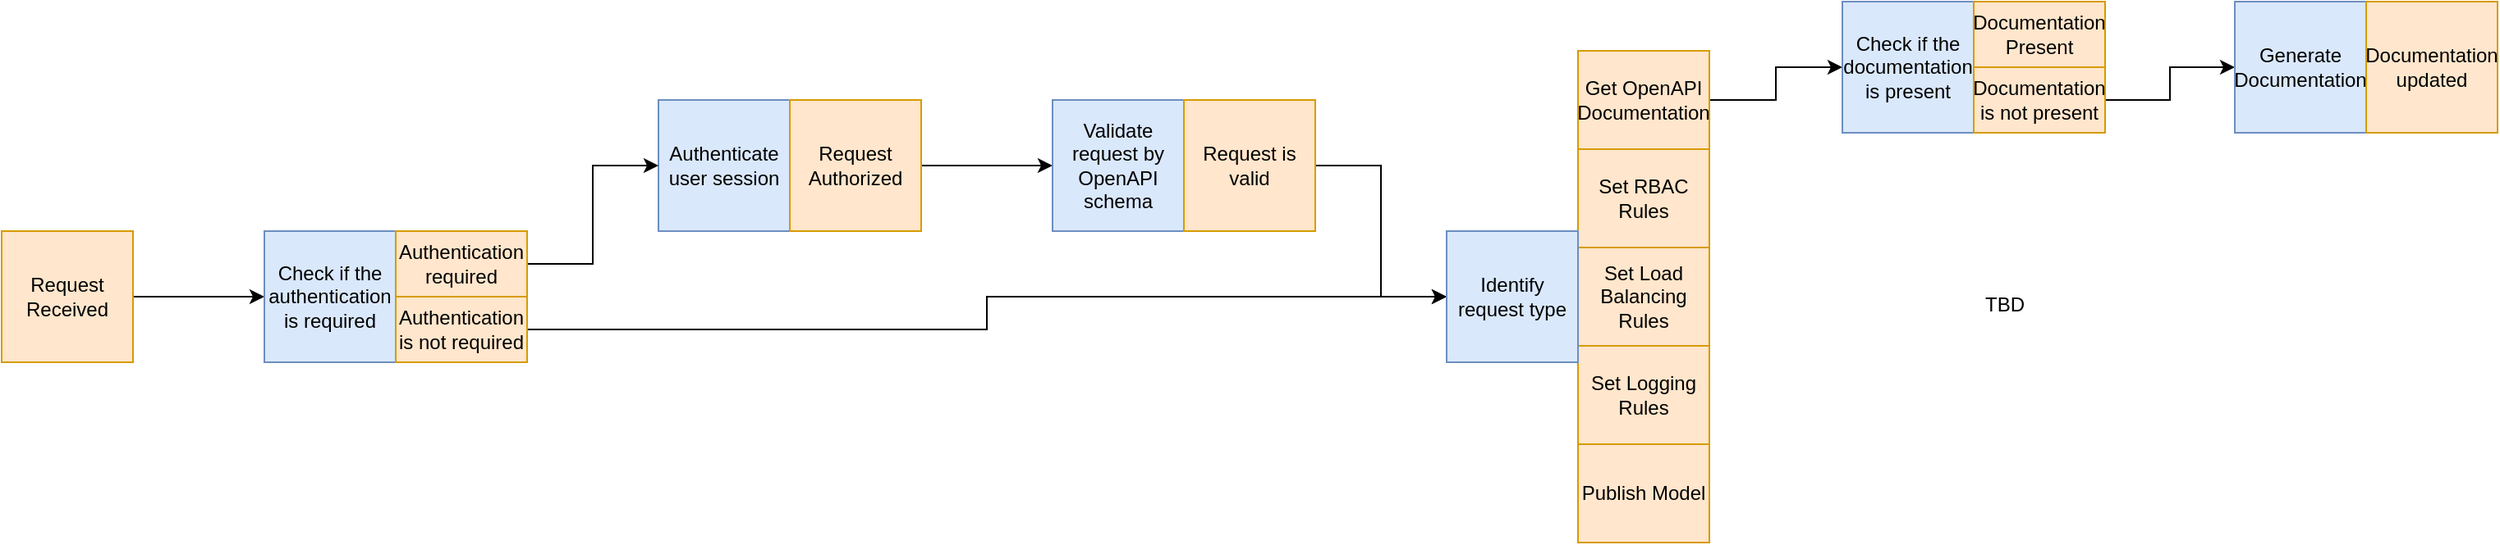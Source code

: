 <mxfile version="24.7.17">
  <diagram name="Страница — 1" id="s1KukHTFloUVwo6JeJkF">
    <mxGraphModel dx="1304" dy="709" grid="1" gridSize="10" guides="1" tooltips="1" connect="1" arrows="1" fold="1" page="1" pageScale="1" pageWidth="827" pageHeight="2000" math="0" shadow="0">
      <root>
        <mxCell id="0" />
        <mxCell id="1" parent="0" />
        <mxCell id="qRX5v0t8TsgXR0mgB-LM-10" style="edgeStyle=orthogonalEdgeStyle;rounded=0;orthogonalLoop=1;jettySize=auto;html=1;exitX=1;exitY=0.5;exitDx=0;exitDy=0;entryX=0;entryY=0.5;entryDx=0;entryDy=0;" edge="1" parent="1" source="qRX5v0t8TsgXR0mgB-LM-1" target="qRX5v0t8TsgXR0mgB-LM-8">
          <mxGeometry relative="1" as="geometry" />
        </mxCell>
        <mxCell id="qRX5v0t8TsgXR0mgB-LM-1" value="Request Received" style="rounded=0;whiteSpace=wrap;html=1;fillColor=#ffe6cc;strokeColor=#d79b00;" vertex="1" parent="1">
          <mxGeometry x="40" y="240" width="80" height="80" as="geometry" />
        </mxCell>
        <mxCell id="qRX5v0t8TsgXR0mgB-LM-2" value="Authenticate&lt;div&gt;user session&lt;/div&gt;" style="rounded=0;whiteSpace=wrap;html=1;fillColor=#dae8fc;strokeColor=#6c8ebf;" vertex="1" parent="1">
          <mxGeometry x="440" y="160" width="80" height="80" as="geometry" />
        </mxCell>
        <mxCell id="qRX5v0t8TsgXR0mgB-LM-7" style="edgeStyle=orthogonalEdgeStyle;rounded=0;orthogonalLoop=1;jettySize=auto;html=1;exitX=1;exitY=0.5;exitDx=0;exitDy=0;entryX=0;entryY=0.5;entryDx=0;entryDy=0;" edge="1" parent="1" source="qRX5v0t8TsgXR0mgB-LM-3" target="qRX5v0t8TsgXR0mgB-LM-4">
          <mxGeometry relative="1" as="geometry" />
        </mxCell>
        <mxCell id="qRX5v0t8TsgXR0mgB-LM-3" value="Request Authorized" style="rounded=0;whiteSpace=wrap;html=1;fillColor=#ffe6cc;strokeColor=#d79b00;" vertex="1" parent="1">
          <mxGeometry x="520" y="160" width="80" height="80" as="geometry" />
        </mxCell>
        <mxCell id="qRX5v0t8TsgXR0mgB-LM-4" value="Validate request by OpenAPI schema" style="rounded=0;whiteSpace=wrap;html=1;fillColor=#dae8fc;strokeColor=#6c8ebf;" vertex="1" parent="1">
          <mxGeometry x="680" y="160" width="80" height="80" as="geometry" />
        </mxCell>
        <mxCell id="qRX5v0t8TsgXR0mgB-LM-25" style="edgeStyle=orthogonalEdgeStyle;rounded=0;orthogonalLoop=1;jettySize=auto;html=1;exitX=1;exitY=0.5;exitDx=0;exitDy=0;entryX=0;entryY=0.5;entryDx=0;entryDy=0;" edge="1" parent="1" source="qRX5v0t8TsgXR0mgB-LM-5" target="qRX5v0t8TsgXR0mgB-LM-23">
          <mxGeometry relative="1" as="geometry" />
        </mxCell>
        <mxCell id="qRX5v0t8TsgXR0mgB-LM-5" value="Request is valid" style="rounded=0;whiteSpace=wrap;html=1;fillColor=#ffe6cc;strokeColor=#d79b00;" vertex="1" parent="1">
          <mxGeometry x="760" y="160" width="80" height="80" as="geometry" />
        </mxCell>
        <mxCell id="qRX5v0t8TsgXR0mgB-LM-8" value="Check if the authentication is required" style="rounded=0;whiteSpace=wrap;html=1;fillColor=#dae8fc;strokeColor=#6c8ebf;" vertex="1" parent="1">
          <mxGeometry x="200" y="240" width="80" height="80" as="geometry" />
        </mxCell>
        <mxCell id="qRX5v0t8TsgXR0mgB-LM-28" style="edgeStyle=orthogonalEdgeStyle;rounded=0;orthogonalLoop=1;jettySize=auto;html=1;exitX=1;exitY=0.5;exitDx=0;exitDy=0;entryX=0;entryY=0.5;entryDx=0;entryDy=0;" edge="1" parent="1" source="qRX5v0t8TsgXR0mgB-LM-9" target="qRX5v0t8TsgXR0mgB-LM-26">
          <mxGeometry relative="1" as="geometry" />
        </mxCell>
        <mxCell id="qRX5v0t8TsgXR0mgB-LM-9" value="Get OpenAPI&lt;div&gt;Documentation&lt;/div&gt;" style="rounded=0;whiteSpace=wrap;html=1;fillColor=#ffe6cc;strokeColor=#d79b00;" vertex="1" parent="1">
          <mxGeometry x="1000" y="130" width="80" height="60" as="geometry" />
        </mxCell>
        <mxCell id="qRX5v0t8TsgXR0mgB-LM-11" value="Set RBAC Rules" style="rounded=0;whiteSpace=wrap;html=1;fillColor=#ffe6cc;strokeColor=#d79b00;" vertex="1" parent="1">
          <mxGeometry x="1000" y="190" width="80" height="60" as="geometry" />
        </mxCell>
        <mxCell id="qRX5v0t8TsgXR0mgB-LM-12" value="Set Load Balancing Rules" style="rounded=0;whiteSpace=wrap;html=1;fillColor=#ffe6cc;strokeColor=#d79b00;" vertex="1" parent="1">
          <mxGeometry x="1000" y="250" width="80" height="60" as="geometry" />
        </mxCell>
        <mxCell id="qRX5v0t8TsgXR0mgB-LM-13" value="Set Logging Rules" style="rounded=0;whiteSpace=wrap;html=1;fillColor=#ffe6cc;strokeColor=#d79b00;" vertex="1" parent="1">
          <mxGeometry x="1000" y="310" width="80" height="60" as="geometry" />
        </mxCell>
        <mxCell id="qRX5v0t8TsgXR0mgB-LM-14" value="Publish Model" style="rounded=0;whiteSpace=wrap;html=1;fillColor=#ffe6cc;strokeColor=#d79b00;" vertex="1" parent="1">
          <mxGeometry x="1000" y="370" width="80" height="60" as="geometry" />
        </mxCell>
        <mxCell id="qRX5v0t8TsgXR0mgB-LM-22" style="edgeStyle=orthogonalEdgeStyle;rounded=0;orthogonalLoop=1;jettySize=auto;html=1;exitX=1;exitY=0.5;exitDx=0;exitDy=0;entryX=0;entryY=0.5;entryDx=0;entryDy=0;" edge="1" parent="1" source="qRX5v0t8TsgXR0mgB-LM-20" target="qRX5v0t8TsgXR0mgB-LM-2">
          <mxGeometry relative="1" as="geometry" />
        </mxCell>
        <mxCell id="qRX5v0t8TsgXR0mgB-LM-20" value="Authentication required" style="rounded=0;whiteSpace=wrap;html=1;fillColor=#ffe6cc;strokeColor=#d79b00;" vertex="1" parent="1">
          <mxGeometry x="280" y="240" width="80" height="40" as="geometry" />
        </mxCell>
        <mxCell id="qRX5v0t8TsgXR0mgB-LM-24" style="edgeStyle=orthogonalEdgeStyle;rounded=0;orthogonalLoop=1;jettySize=auto;html=1;exitX=1;exitY=0.5;exitDx=0;exitDy=0;" edge="1" parent="1" source="qRX5v0t8TsgXR0mgB-LM-21" target="qRX5v0t8TsgXR0mgB-LM-23">
          <mxGeometry relative="1" as="geometry" />
        </mxCell>
        <mxCell id="qRX5v0t8TsgXR0mgB-LM-21" value="Authentication is not required" style="rounded=0;whiteSpace=wrap;html=1;fillColor=#ffe6cc;strokeColor=#d79b00;" vertex="1" parent="1">
          <mxGeometry x="280" y="280" width="80" height="40" as="geometry" />
        </mxCell>
        <mxCell id="qRX5v0t8TsgXR0mgB-LM-23" value="Identify request type" style="rounded=0;whiteSpace=wrap;html=1;fillColor=#dae8fc;strokeColor=#6c8ebf;" vertex="1" parent="1">
          <mxGeometry x="920" y="240" width="80" height="80" as="geometry" />
        </mxCell>
        <mxCell id="qRX5v0t8TsgXR0mgB-LM-26" value="Check if the documentation is present" style="rounded=0;whiteSpace=wrap;html=1;fillColor=#dae8fc;strokeColor=#6c8ebf;" vertex="1" parent="1">
          <mxGeometry x="1161" y="100" width="80" height="80" as="geometry" />
        </mxCell>
        <mxCell id="qRX5v0t8TsgXR0mgB-LM-27" value="Documentation Present" style="rounded=0;whiteSpace=wrap;html=1;fillColor=#ffe6cc;strokeColor=#d79b00;" vertex="1" parent="1">
          <mxGeometry x="1241" y="100" width="80" height="40" as="geometry" />
        </mxCell>
        <mxCell id="qRX5v0t8TsgXR0mgB-LM-32" style="edgeStyle=orthogonalEdgeStyle;rounded=0;orthogonalLoop=1;jettySize=auto;html=1;exitX=1;exitY=0.5;exitDx=0;exitDy=0;" edge="1" parent="1" source="qRX5v0t8TsgXR0mgB-LM-29" target="qRX5v0t8TsgXR0mgB-LM-30">
          <mxGeometry relative="1" as="geometry" />
        </mxCell>
        <mxCell id="qRX5v0t8TsgXR0mgB-LM-29" value="Documentation is not present" style="rounded=0;whiteSpace=wrap;html=1;fillColor=#ffe6cc;strokeColor=#d79b00;" vertex="1" parent="1">
          <mxGeometry x="1241" y="140" width="80" height="40" as="geometry" />
        </mxCell>
        <mxCell id="qRX5v0t8TsgXR0mgB-LM-30" value="Generate Documentation" style="rounded=0;whiteSpace=wrap;html=1;fillColor=#dae8fc;strokeColor=#6c8ebf;" vertex="1" parent="1">
          <mxGeometry x="1400" y="100" width="80" height="80" as="geometry" />
        </mxCell>
        <mxCell id="qRX5v0t8TsgXR0mgB-LM-31" value="Documentation updated" style="rounded=0;whiteSpace=wrap;html=1;fillColor=#ffe6cc;strokeColor=#d79b00;" vertex="1" parent="1">
          <mxGeometry x="1480" y="100" width="80" height="80" as="geometry" />
        </mxCell>
        <mxCell id="qRX5v0t8TsgXR0mgB-LM-33" value="TBD" style="text;html=1;align=center;verticalAlign=middle;whiteSpace=wrap;rounded=0;" vertex="1" parent="1">
          <mxGeometry x="1230" y="270" width="60" height="30" as="geometry" />
        </mxCell>
      </root>
    </mxGraphModel>
  </diagram>
</mxfile>

